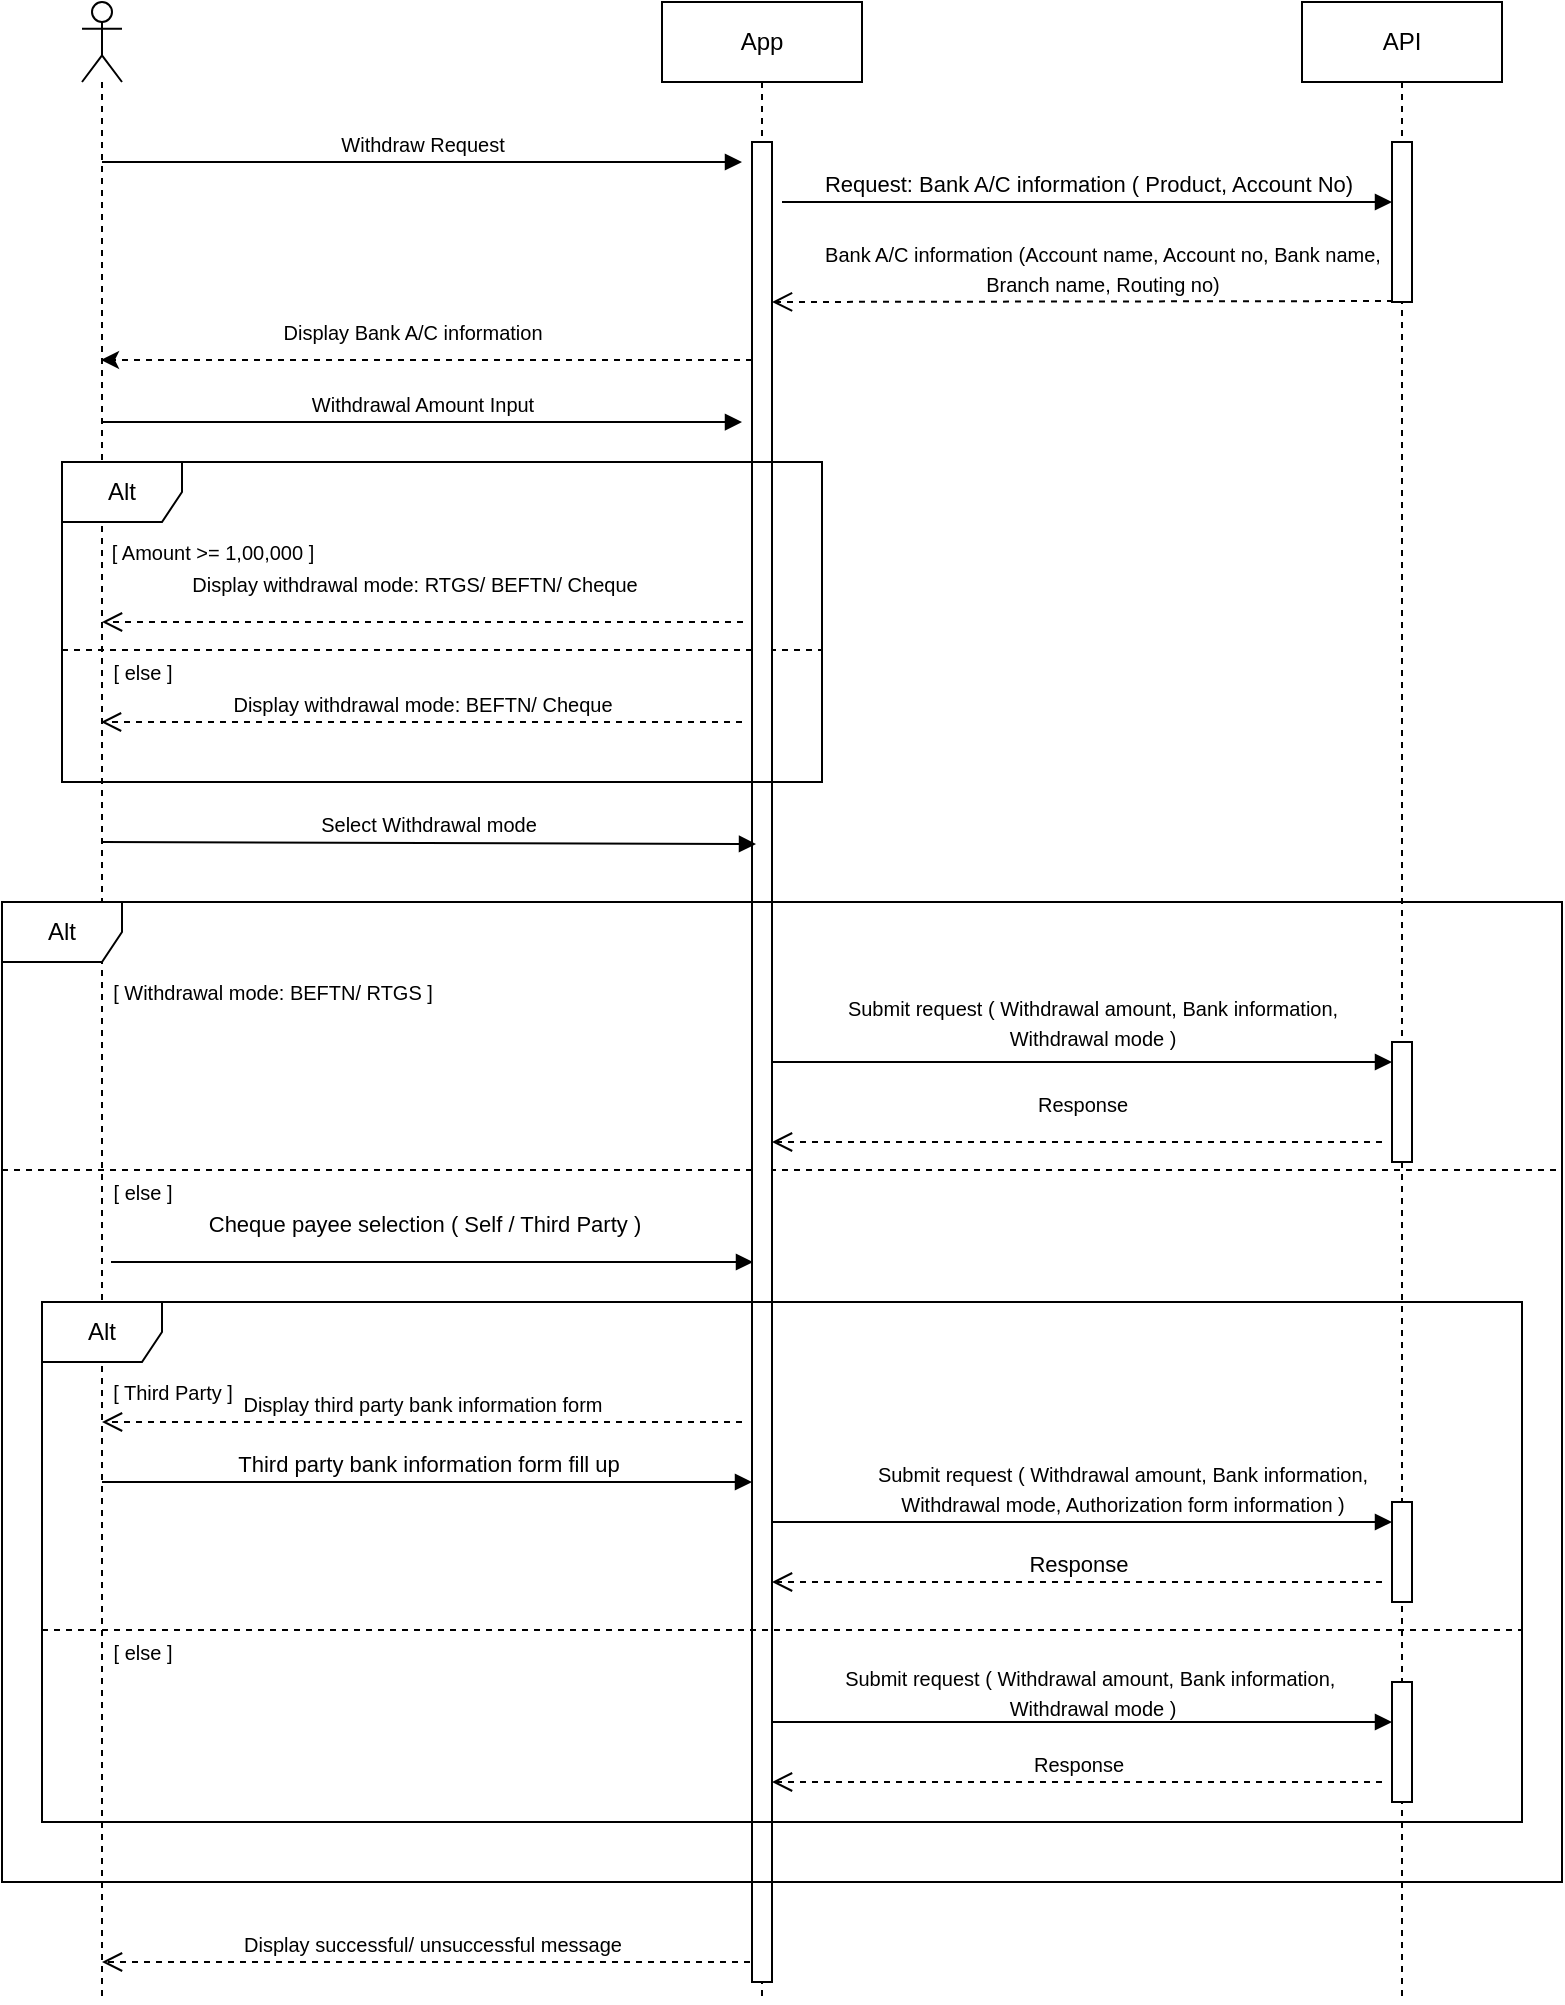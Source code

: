 <mxfile version="24.7.6">
  <diagram name="Page-1" id="2YBvvXClWsGukQMizWep">
    <mxGraphModel dx="1434" dy="780" grid="1" gridSize="10" guides="1" tooltips="1" connect="1" arrows="1" fold="1" page="1" pageScale="1" pageWidth="850" pageHeight="1100" math="0" shadow="0">
      <root>
        <mxCell id="0" />
        <mxCell id="1" parent="0" />
        <mxCell id="H9_4wdnQaWu5EiNkPN5X-51" value="&lt;font style=&quot;font-size: 10px;&quot;&gt;Display successful/ unsuccessful message&lt;/font&gt;" style="html=1;verticalAlign=bottom;endArrow=open;dashed=1;endSize=8;curved=0;rounded=0;" parent="1" target="H9_4wdnQaWu5EiNkPN5X-8" edge="1">
          <mxGeometry relative="1" as="geometry">
            <mxPoint x="420" y="1060" as="sourcePoint" />
            <mxPoint x="340" y="1060" as="targetPoint" />
          </mxGeometry>
        </mxCell>
        <mxCell id="H9_4wdnQaWu5EiNkPN5X-35" value="" style="line;strokeWidth=1;fillColor=none;align=left;verticalAlign=middle;spacingTop=-1;spacingLeft=3;spacingRight=3;rotatable=0;labelPosition=right;points=[];portConstraint=eastwest;strokeColor=inherit;dashed=1;" parent="1" vertex="1">
          <mxGeometry x="40" y="660" width="780" height="8" as="geometry" />
        </mxCell>
        <mxCell id="H9_4wdnQaWu5EiNkPN5X-25" value="" style="line;strokeWidth=1;fillColor=none;align=left;verticalAlign=middle;spacingTop=-1;spacingLeft=3;spacingRight=3;rotatable=0;labelPosition=right;points=[];portConstraint=eastwest;strokeColor=inherit;dashed=1;" parent="1" vertex="1">
          <mxGeometry x="70" y="400" width="380" height="8" as="geometry" />
        </mxCell>
        <mxCell id="H9_4wdnQaWu5EiNkPN5X-8" value="" style="shape=umlLifeline;perimeter=lifelinePerimeter;whiteSpace=wrap;html=1;container=1;dropTarget=0;collapsible=0;recursiveResize=0;outlineConnect=0;portConstraint=eastwest;newEdgeStyle={&quot;curved&quot;:0,&quot;rounded&quot;:0};participant=umlActor;" parent="1" vertex="1">
          <mxGeometry x="80" y="80" width="20" height="1000" as="geometry" />
        </mxCell>
        <mxCell id="H9_4wdnQaWu5EiNkPN5X-9" value="App" style="shape=umlLifeline;perimeter=lifelinePerimeter;whiteSpace=wrap;html=1;container=1;dropTarget=0;collapsible=0;recursiveResize=0;outlineConnect=0;portConstraint=eastwest;newEdgeStyle={&quot;curved&quot;:0,&quot;rounded&quot;:0};" parent="1" vertex="1">
          <mxGeometry x="370" y="80" width="100" height="1000" as="geometry" />
        </mxCell>
        <mxCell id="H9_4wdnQaWu5EiNkPN5X-11" value="" style="html=1;points=[[0,0,0,0,5],[0,1,0,0,-5],[1,0,0,0,5],[1,1,0,0,-5]];perimeter=orthogonalPerimeter;outlineConnect=0;targetShapes=umlLifeline;portConstraint=eastwest;newEdgeStyle={&quot;curved&quot;:0,&quot;rounded&quot;:0};" parent="H9_4wdnQaWu5EiNkPN5X-9" vertex="1">
          <mxGeometry x="45" y="70" width="10" height="920" as="geometry" />
        </mxCell>
        <mxCell id="H9_4wdnQaWu5EiNkPN5X-10" value="API" style="shape=umlLifeline;perimeter=lifelinePerimeter;whiteSpace=wrap;html=1;container=1;dropTarget=0;collapsible=0;recursiveResize=0;outlineConnect=0;portConstraint=eastwest;newEdgeStyle={&quot;curved&quot;:0,&quot;rounded&quot;:0};" parent="1" vertex="1">
          <mxGeometry x="690" y="80" width="100" height="1000" as="geometry" />
        </mxCell>
        <mxCell id="H9_4wdnQaWu5EiNkPN5X-12" value="" style="html=1;points=[[0,0,0,0,5],[0,1,0,0,-5],[1,0,0,0,5],[1,1,0,0,-5]];perimeter=orthogonalPerimeter;outlineConnect=0;targetShapes=umlLifeline;portConstraint=eastwest;newEdgeStyle={&quot;curved&quot;:0,&quot;rounded&quot;:0};" parent="H9_4wdnQaWu5EiNkPN5X-10" vertex="1">
          <mxGeometry x="45" y="70" width="10" height="80" as="geometry" />
        </mxCell>
        <mxCell id="H9_4wdnQaWu5EiNkPN5X-13" value="Request: Bank A/C information ( Product, Account No)" style="html=1;verticalAlign=bottom;endArrow=block;curved=0;rounded=0;entryX=0;entryY=0;entryDx=0;entryDy=5;" parent="1" edge="1">
          <mxGeometry relative="1" as="geometry">
            <mxPoint x="430" y="180" as="sourcePoint" />
            <mxPoint x="735" y="180" as="targetPoint" />
          </mxGeometry>
        </mxCell>
        <mxCell id="H9_4wdnQaWu5EiNkPN5X-14" value="" style="html=1;verticalAlign=bottom;endArrow=open;dashed=1;endSize=8;curved=0;rounded=0;" parent="1" edge="1">
          <mxGeometry relative="1" as="geometry">
            <mxPoint x="425" y="230" as="targetPoint" />
            <mxPoint x="735.5" y="229.5" as="sourcePoint" />
          </mxGeometry>
        </mxCell>
        <mxCell id="H9_4wdnQaWu5EiNkPN5X-16" value="&lt;span style=&quot;font-size: 10px;&quot;&gt;Bank A/C information (Account name, Account no, Bank name,&lt;/span&gt;&lt;div&gt;&lt;span style=&quot;font-size: 10px;&quot;&gt;Branch name, Routing no)&lt;/span&gt;&lt;/div&gt;" style="text;html=1;align=center;verticalAlign=middle;resizable=0;points=[];autosize=1;strokeColor=none;fillColor=none;" parent="1" vertex="1">
          <mxGeometry x="440" y="193" width="300" height="40" as="geometry" />
        </mxCell>
        <mxCell id="H9_4wdnQaWu5EiNkPN5X-17" style="edgeStyle=orthogonalEdgeStyle;rounded=0;orthogonalLoop=1;jettySize=auto;html=1;curved=0;dashed=1;" parent="1" edge="1">
          <mxGeometry relative="1" as="geometry">
            <mxPoint x="415" y="259" as="sourcePoint" />
            <mxPoint x="89.5" y="259" as="targetPoint" />
            <Array as="points">
              <mxPoint x="330" y="259" />
              <mxPoint x="330" y="259" />
            </Array>
          </mxGeometry>
        </mxCell>
        <mxCell id="H9_4wdnQaWu5EiNkPN5X-18" value="&lt;font style=&quot;font-size: 10px;&quot;&gt;Display Bank A/C information&lt;/font&gt;" style="text;html=1;align=center;verticalAlign=middle;resizable=0;points=[];autosize=1;strokeColor=none;fillColor=none;" parent="1" vertex="1">
          <mxGeometry x="170" y="230" width="150" height="30" as="geometry" />
        </mxCell>
        <mxCell id="H9_4wdnQaWu5EiNkPN5X-19" value="&lt;font style=&quot;font-size: 10px;&quot;&gt;Withdrawal Amount Input&lt;/font&gt;" style="html=1;verticalAlign=bottom;endArrow=block;curved=0;rounded=0;entryX=0.5;entryY=0.643;entryDx=0;entryDy=0;entryPerimeter=0;" parent="1" edge="1">
          <mxGeometry width="80" relative="1" as="geometry">
            <mxPoint x="90" y="290" as="sourcePoint" />
            <mxPoint x="410" y="290.04" as="targetPoint" />
          </mxGeometry>
        </mxCell>
        <mxCell id="H9_4wdnQaWu5EiNkPN5X-21" value="Alt" style="shape=umlFrame;whiteSpace=wrap;html=1;pointerEvents=0;" parent="1" vertex="1">
          <mxGeometry x="70" y="310" width="380" height="160" as="geometry" />
        </mxCell>
        <mxCell id="H9_4wdnQaWu5EiNkPN5X-22" value="&lt;font style=&quot;font-size: 10px;&quot;&gt;[ Amount &amp;gt;= 1,00,000 ]&lt;/font&gt;" style="text;html=1;align=center;verticalAlign=middle;resizable=0;points=[];autosize=1;strokeColor=none;fillColor=none;" parent="1" vertex="1">
          <mxGeometry x="85" y="340" width="120" height="30" as="geometry" />
        </mxCell>
        <mxCell id="H9_4wdnQaWu5EiNkPN5X-24" value="&lt;font style=&quot;font-size: 10px;&quot;&gt;Display withdrawal mode: RTGS/ BEFTN/ Cheque&lt;/font&gt;" style="html=1;verticalAlign=bottom;endArrow=open;dashed=1;endSize=8;curved=0;rounded=0;" parent="1" edge="1">
          <mxGeometry x="0.031" y="-10" relative="1" as="geometry">
            <mxPoint x="410.5" y="390" as="sourcePoint" />
            <mxPoint x="90" y="390" as="targetPoint" />
            <mxPoint as="offset" />
          </mxGeometry>
        </mxCell>
        <mxCell id="H9_4wdnQaWu5EiNkPN5X-26" value="&lt;font style=&quot;font-size: 10px;&quot;&gt;[ else ]&lt;/font&gt;" style="text;html=1;align=center;verticalAlign=middle;resizable=0;points=[];autosize=1;strokeColor=none;fillColor=none;" parent="1" vertex="1">
          <mxGeometry x="85" y="400" width="50" height="30" as="geometry" />
        </mxCell>
        <mxCell id="H9_4wdnQaWu5EiNkPN5X-27" value="&lt;font style=&quot;font-size: 10px;&quot;&gt;Display withdrawal mode: BEFTN/ Cheque&lt;/font&gt;" style="html=1;verticalAlign=bottom;endArrow=open;dashed=1;endSize=8;curved=0;rounded=0;" parent="1" edge="1">
          <mxGeometry relative="1" as="geometry">
            <mxPoint x="410" y="440" as="sourcePoint" />
            <mxPoint x="89.5" y="440" as="targetPoint" />
          </mxGeometry>
        </mxCell>
        <mxCell id="H9_4wdnQaWu5EiNkPN5X-28" value="Alt" style="shape=umlFrame;whiteSpace=wrap;html=1;pointerEvents=0;" parent="1" vertex="1">
          <mxGeometry x="40" y="530" width="780" height="490" as="geometry" />
        </mxCell>
        <mxCell id="H9_4wdnQaWu5EiNkPN5X-30" value="&lt;font style=&quot;font-size: 10px;&quot;&gt;[ Withdrawal mode: BEFTN/ RTGS ]&lt;/font&gt;" style="text;html=1;align=center;verticalAlign=middle;resizable=0;points=[];autosize=1;strokeColor=none;fillColor=none;" parent="1" vertex="1">
          <mxGeometry x="85" y="560" width="180" height="30" as="geometry" />
        </mxCell>
        <mxCell id="H9_4wdnQaWu5EiNkPN5X-31" value="" style="html=1;verticalAlign=bottom;endArrow=block;curved=0;rounded=0;" parent="1" edge="1">
          <mxGeometry width="80" relative="1" as="geometry">
            <mxPoint x="425" y="610" as="sourcePoint" />
            <mxPoint x="735" y="610" as="targetPoint" />
          </mxGeometry>
        </mxCell>
        <mxCell id="H9_4wdnQaWu5EiNkPN5X-32" value="" style="html=1;points=[[0,0,0,0,5],[0,1,0,0,-5],[1,0,0,0,5],[1,1,0,0,-5]];perimeter=orthogonalPerimeter;outlineConnect=0;targetShapes=umlLifeline;portConstraint=eastwest;newEdgeStyle={&quot;curved&quot;:0,&quot;rounded&quot;:0};" parent="1" vertex="1">
          <mxGeometry x="735" y="600" width="10" height="60" as="geometry" />
        </mxCell>
        <mxCell id="H9_4wdnQaWu5EiNkPN5X-33" value="&lt;span style=&quot;font-size: 10px;&quot;&gt;Submit request ( Withdrawal amount, Bank information,&lt;/span&gt;&lt;div&gt;&lt;span style=&quot;font-size: 10px;&quot;&gt;Withdrawal mode )&lt;/span&gt;&lt;/div&gt;" style="text;html=1;align=center;verticalAlign=middle;resizable=0;points=[];autosize=1;strokeColor=none;fillColor=none;" parent="1" vertex="1">
          <mxGeometry x="450" y="570" width="270" height="40" as="geometry" />
        </mxCell>
        <mxCell id="H9_4wdnQaWu5EiNkPN5X-34" value="&lt;font style=&quot;font-size: 10px;&quot;&gt;Response&lt;/font&gt;" style="html=1;verticalAlign=bottom;endArrow=open;dashed=1;endSize=8;curved=0;rounded=0;" parent="1" edge="1">
          <mxGeometry x="-0.016" y="-10" relative="1" as="geometry">
            <mxPoint x="730" y="650" as="sourcePoint" />
            <mxPoint x="425" y="650" as="targetPoint" />
            <mxPoint as="offset" />
          </mxGeometry>
        </mxCell>
        <mxCell id="H9_4wdnQaWu5EiNkPN5X-36" value="&lt;font style=&quot;font-size: 10px;&quot;&gt;[ else ]&lt;/font&gt;" style="text;html=1;align=center;verticalAlign=middle;resizable=0;points=[];autosize=1;strokeColor=none;fillColor=none;" parent="1" vertex="1">
          <mxGeometry x="85" y="660" width="50" height="30" as="geometry" />
        </mxCell>
        <mxCell id="H9_4wdnQaWu5EiNkPN5X-37" value="Cheque payee selection ( Self / Third Party )" style="html=1;verticalAlign=bottom;endArrow=block;curved=0;rounded=0;" parent="1" edge="1">
          <mxGeometry x="-0.031" y="10" width="80" relative="1" as="geometry">
            <mxPoint x="94.5" y="710" as="sourcePoint" />
            <mxPoint x="415.5" y="710" as="targetPoint" />
            <mxPoint x="1" as="offset" />
          </mxGeometry>
        </mxCell>
        <mxCell id="H9_4wdnQaWu5EiNkPN5X-39" value="Alt" style="shape=umlFrame;whiteSpace=wrap;html=1;pointerEvents=0;" parent="1" vertex="1">
          <mxGeometry x="60" y="730" width="740" height="260" as="geometry" />
        </mxCell>
        <mxCell id="H9_4wdnQaWu5EiNkPN5X-40" value="&lt;font style=&quot;font-size: 10px;&quot;&gt;[ Third Party ]&lt;/font&gt;" style="text;html=1;align=center;verticalAlign=middle;resizable=0;points=[];autosize=1;strokeColor=none;fillColor=none;" parent="1" vertex="1">
          <mxGeometry x="85" y="760" width="80" height="30" as="geometry" />
        </mxCell>
        <mxCell id="H9_4wdnQaWu5EiNkPN5X-41" value="&lt;font style=&quot;font-size: 10px;&quot;&gt;Display third party bank information form&lt;/font&gt;" style="html=1;verticalAlign=bottom;endArrow=open;dashed=1;endSize=8;curved=0;rounded=0;" parent="1" edge="1">
          <mxGeometry relative="1" as="geometry">
            <mxPoint x="410" y="790" as="sourcePoint" />
            <mxPoint x="90" y="790" as="targetPoint" />
          </mxGeometry>
        </mxCell>
        <mxCell id="H9_4wdnQaWu5EiNkPN5X-42" value="Third party bank information form fill up" style="html=1;verticalAlign=bottom;endArrow=block;curved=0;rounded=0;" parent="1" target="H9_4wdnQaWu5EiNkPN5X-11" edge="1">
          <mxGeometry width="80" relative="1" as="geometry">
            <mxPoint x="90" y="820" as="sourcePoint" />
            <mxPoint x="170" y="820" as="targetPoint" />
          </mxGeometry>
        </mxCell>
        <mxCell id="H9_4wdnQaWu5EiNkPN5X-43" value="" style="html=1;points=[[0,0,0,0,5],[0,1,0,0,-5],[1,0,0,0,5],[1,1,0,0,-5]];perimeter=orthogonalPerimeter;outlineConnect=0;targetShapes=umlLifeline;portConstraint=eastwest;newEdgeStyle={&quot;curved&quot;:0,&quot;rounded&quot;:0};" parent="1" vertex="1">
          <mxGeometry x="735" y="830" width="10" height="50" as="geometry" />
        </mxCell>
        <mxCell id="H9_4wdnQaWu5EiNkPN5X-44" value="" style="html=1;verticalAlign=bottom;endArrow=block;curved=0;rounded=0;" parent="1" edge="1">
          <mxGeometry width="80" relative="1" as="geometry">
            <mxPoint x="425" y="840" as="sourcePoint" />
            <mxPoint x="735" y="840" as="targetPoint" />
          </mxGeometry>
        </mxCell>
        <mxCell id="H9_4wdnQaWu5EiNkPN5X-45" value="Response" style="html=1;verticalAlign=bottom;endArrow=open;dashed=1;endSize=8;curved=0;rounded=0;" parent="1" target="H9_4wdnQaWu5EiNkPN5X-11" edge="1">
          <mxGeometry relative="1" as="geometry">
            <mxPoint x="730" y="870" as="sourcePoint" />
            <mxPoint x="650" y="870" as="targetPoint" />
          </mxGeometry>
        </mxCell>
        <mxCell id="H9_4wdnQaWu5EiNkPN5X-46" value="" style="line;strokeWidth=1;fillColor=none;align=left;verticalAlign=middle;spacingTop=-1;spacingLeft=3;spacingRight=3;rotatable=0;labelPosition=right;points=[];portConstraint=eastwest;strokeColor=inherit;dashed=1;" parent="1" vertex="1">
          <mxGeometry x="60" y="890" width="740" height="8" as="geometry" />
        </mxCell>
        <mxCell id="H9_4wdnQaWu5EiNkPN5X-47" value="&lt;font style=&quot;font-size: 10px;&quot;&gt;[ else ]&lt;/font&gt;" style="text;html=1;align=center;verticalAlign=middle;resizable=0;points=[];autosize=1;strokeColor=none;fillColor=none;" parent="1" vertex="1">
          <mxGeometry x="85" y="890" width="50" height="30" as="geometry" />
        </mxCell>
        <mxCell id="H9_4wdnQaWu5EiNkPN5X-48" value="" style="html=1;points=[[0,0,0,0,5],[0,1,0,0,-5],[1,0,0,0,5],[1,1,0,0,-5]];perimeter=orthogonalPerimeter;outlineConnect=0;targetShapes=umlLifeline;portConstraint=eastwest;newEdgeStyle={&quot;curved&quot;:0,&quot;rounded&quot;:0};" parent="1" vertex="1">
          <mxGeometry x="735" y="920" width="10" height="60" as="geometry" />
        </mxCell>
        <mxCell id="H9_4wdnQaWu5EiNkPN5X-49" value="" style="html=1;verticalAlign=bottom;endArrow=block;curved=0;rounded=0;" parent="1" edge="1">
          <mxGeometry width="80" relative="1" as="geometry">
            <mxPoint x="425" y="940" as="sourcePoint" />
            <mxPoint x="735" y="940" as="targetPoint" />
          </mxGeometry>
        </mxCell>
        <mxCell id="H9_4wdnQaWu5EiNkPN5X-50" value="&lt;font style=&quot;font-size: 10px;&quot;&gt;Response&lt;/font&gt;" style="html=1;verticalAlign=bottom;endArrow=open;dashed=1;endSize=8;curved=0;rounded=0;entryX=1;entryY=1;entryDx=0;entryDy=-5;entryPerimeter=0;" parent="1" edge="1">
          <mxGeometry relative="1" as="geometry">
            <mxPoint x="730" y="970" as="sourcePoint" />
            <mxPoint x="425" y="970" as="targetPoint" />
          </mxGeometry>
        </mxCell>
        <mxCell id="H9_4wdnQaWu5EiNkPN5X-53" value="&lt;font style=&quot;font-size: 10px;&quot;&gt;Withdraw Request&lt;/font&gt;" style="html=1;verticalAlign=bottom;endArrow=block;curved=0;rounded=0;" parent="1" source="H9_4wdnQaWu5EiNkPN5X-8" edge="1">
          <mxGeometry width="80" relative="1" as="geometry">
            <mxPoint x="330" y="160" as="sourcePoint" />
            <mxPoint x="410" y="160" as="targetPoint" />
          </mxGeometry>
        </mxCell>
        <mxCell id="sMN3Jm_nZXrrOU7xmv14-1" value="&lt;font style=&quot;font-size: 10px;&quot;&gt;Submit request ( Withdrawal amount, Bank information,&lt;/font&gt;&lt;div&gt;&lt;font style=&quot;font-size: 10px;&quot;&gt;Withdrawal mode, Authorization form information )&lt;/font&gt;&lt;/div&gt;" style="text;html=1;align=center;verticalAlign=middle;resizable=0;points=[];autosize=1;strokeColor=none;fillColor=none;" parent="1" vertex="1">
          <mxGeometry x="465" y="803" width="270" height="40" as="geometry" />
        </mxCell>
        <mxCell id="sMN3Jm_nZXrrOU7xmv14-2" value="&lt;font style=&quot;font-size: 10px;&quot;&gt;Submit request ( Withdrawal amount, Bank information,&amp;nbsp;&lt;/font&gt;&lt;div&gt;&lt;font style=&quot;font-size: 10px;&quot;&gt;Withdrawal mode )&lt;/font&gt;&lt;/div&gt;" style="text;html=1;align=center;verticalAlign=middle;resizable=0;points=[];autosize=1;strokeColor=none;fillColor=none;" parent="1" vertex="1">
          <mxGeometry x="450" y="905" width="270" height="40" as="geometry" />
        </mxCell>
        <mxCell id="sMN3Jm_nZXrrOU7xmv14-3" value="&lt;font style=&quot;font-size: 10px;&quot;&gt;Select Withdrawal mode&lt;/font&gt;" style="html=1;verticalAlign=bottom;endArrow=block;curved=0;rounded=0;entryX=0.47;entryY=0.421;entryDx=0;entryDy=0;entryPerimeter=0;" parent="1" target="H9_4wdnQaWu5EiNkPN5X-9" edge="1">
          <mxGeometry width="80" relative="1" as="geometry">
            <mxPoint x="90" y="500" as="sourcePoint" />
            <mxPoint x="170" y="500" as="targetPoint" />
          </mxGeometry>
        </mxCell>
      </root>
    </mxGraphModel>
  </diagram>
</mxfile>
